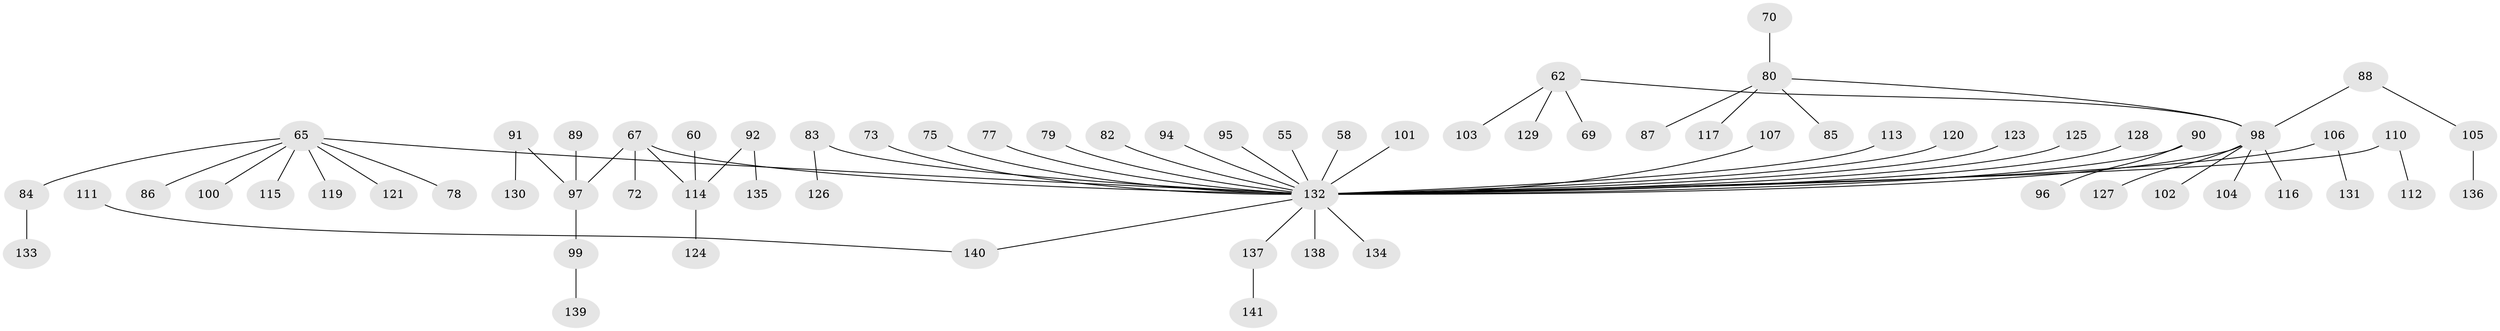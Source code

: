 // original degree distribution, {6: 0.014184397163120567, 5: 0.04964539007092199, 4: 0.07092198581560284, 3: 0.12056737588652482, 2: 0.2198581560283688, 7: 0.0070921985815602835, 1: 0.5177304964539007}
// Generated by graph-tools (version 1.1) at 2025/56/03/04/25 21:56:50]
// undirected, 70 vertices, 69 edges
graph export_dot {
graph [start="1"]
  node [color=gray90,style=filled];
  55;
  58;
  60;
  62;
  65 [super="+47+49+53"];
  67 [super="+8"];
  69;
  70;
  72;
  73;
  75;
  77;
  78;
  79;
  80 [super="+61+17+18+66"];
  82;
  83;
  84 [super="+51"];
  85;
  86;
  87;
  88;
  89;
  90;
  91;
  92;
  94;
  95;
  96;
  97 [super="+34"];
  98 [super="+93+52"];
  99;
  100;
  101;
  102;
  103;
  104;
  105;
  106;
  107;
  110;
  111;
  112;
  113;
  114 [super="+40+46"];
  115;
  116;
  117;
  119;
  120;
  121;
  123;
  124;
  125;
  126;
  127;
  128;
  129;
  130;
  131;
  132 [super="+23+122+44+30+36+63+43+45+118+54"];
  133;
  134;
  135;
  136;
  137 [super="+76+109"];
  138;
  139;
  140 [super="+108"];
  141;
  55 -- 132;
  58 -- 132;
  60 -- 114;
  62 -- 69;
  62 -- 103;
  62 -- 129;
  62 -- 98;
  65 -- 86;
  65 -- 100;
  65 -- 119;
  65 -- 78;
  65 -- 121;
  65 -- 84;
  65 -- 132;
  65 -- 115;
  67 -- 72;
  67 -- 97;
  67 -- 114;
  67 -- 132;
  70 -- 80;
  73 -- 132;
  75 -- 132;
  77 -- 132;
  79 -- 132;
  80 -- 87;
  80 -- 117;
  80 -- 85;
  80 -- 98;
  82 -- 132;
  83 -- 126;
  83 -- 132;
  84 -- 133;
  88 -- 105;
  88 -- 98;
  89 -- 97;
  90 -- 96;
  90 -- 132;
  91 -- 130;
  91 -- 97;
  92 -- 135;
  92 -- 114;
  94 -- 132;
  95 -- 132;
  97 -- 99;
  98 -- 116;
  98 -- 102;
  98 -- 104;
  98 -- 127;
  98 -- 132;
  99 -- 139;
  101 -- 132;
  105 -- 136;
  106 -- 131;
  106 -- 132;
  107 -- 132;
  110 -- 112;
  110 -- 132;
  111 -- 140;
  113 -- 132;
  114 -- 124;
  120 -- 132;
  123 -- 132;
  125 -- 132;
  128 -- 132;
  132 -- 134;
  132 -- 137;
  132 -- 138;
  132 -- 140;
  137 -- 141;
}
